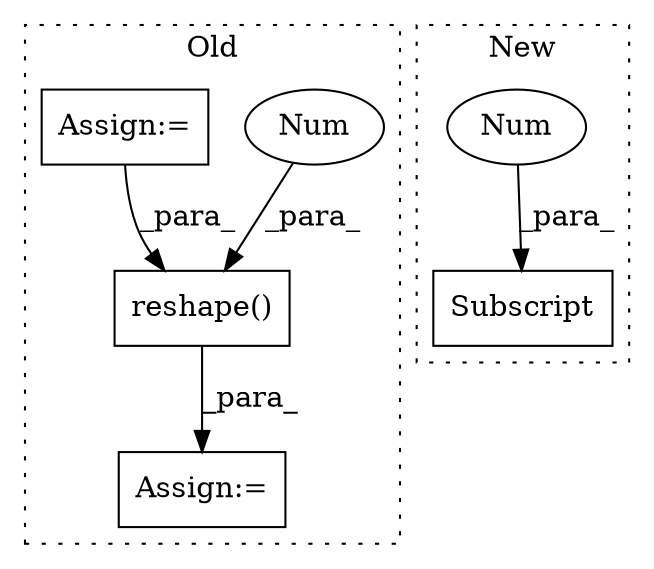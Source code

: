digraph G {
subgraph cluster0 {
1 [label="reshape()" a="75" s="1588,1612" l="11,1" shape="box"];
3 [label="Assign:=" a="68" s="1654" l="3" shape="box"];
4 [label="Num" a="76" s="1604" l="1" shape="ellipse"];
6 [label="Assign:=" a="68" s="1562" l="3" shape="box"];
label = "Old";
style="dotted";
}
subgraph cluster1 {
2 [label="Subscript" a="63" s="2304,0" l="11,0" shape="box"];
5 [label="Num" a="76" s="2313" l="1" shape="ellipse"];
label = "New";
style="dotted";
}
1 -> 3 [label="_para_"];
4 -> 1 [label="_para_"];
5 -> 2 [label="_para_"];
6 -> 1 [label="_para_"];
}